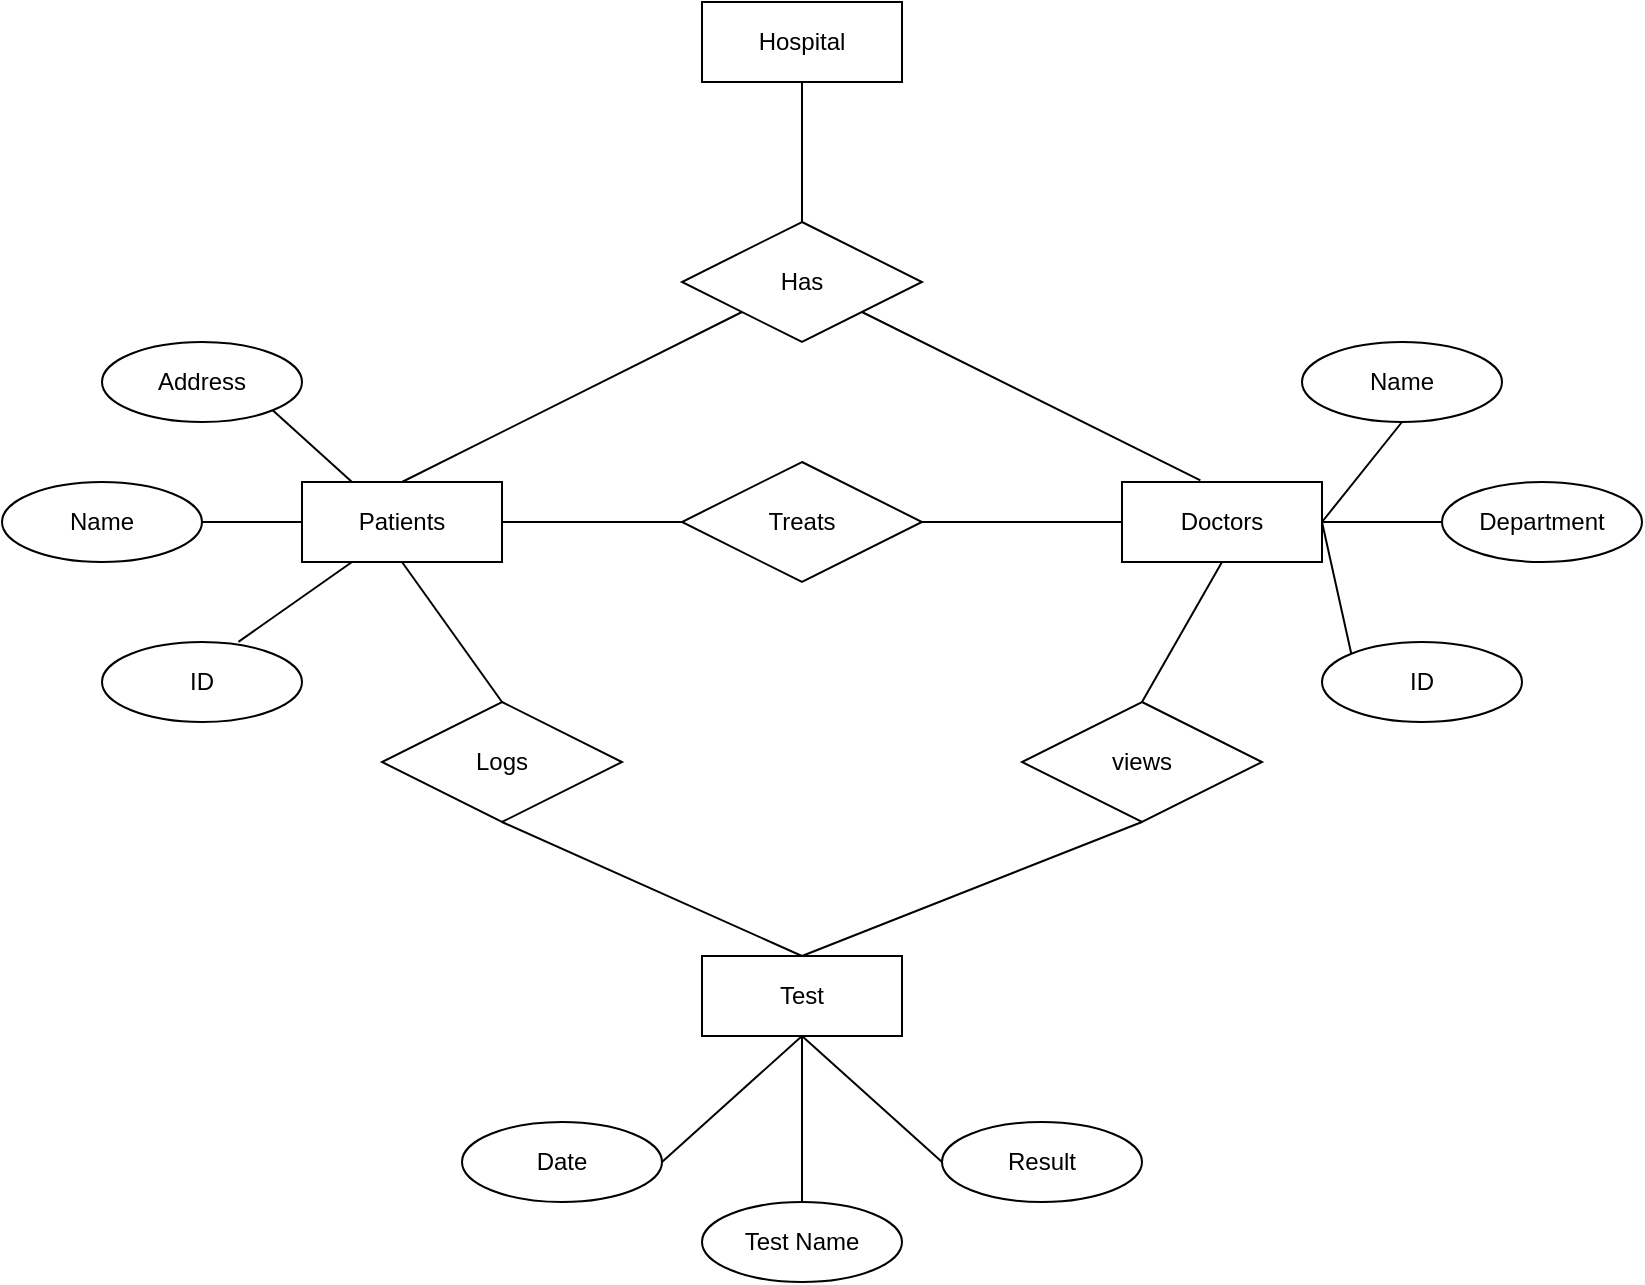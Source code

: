 <mxfile version="21.0.6" type="device"><diagram id="R2lEEEUBdFMjLlhIrx00" name="Page-1"><mxGraphModel dx="1245" dy="800" grid="1" gridSize="10" guides="1" tooltips="1" connect="1" arrows="1" fold="1" page="1" pageScale="1" pageWidth="850" pageHeight="1100" math="0" shadow="0" extFonts="Permanent Marker^https://fonts.googleapis.com/css?family=Permanent+Marker"><root><mxCell id="0"/><mxCell id="1" parent="0"/><mxCell id="jN9SOZwPeG86JY3AW5En-1" value="Hospital" style="whiteSpace=wrap;html=1;align=center;" vertex="1" parent="1"><mxGeometry x="360" y="320" width="100" height="40" as="geometry"/></mxCell><mxCell id="jN9SOZwPeG86JY3AW5En-2" value="Has" style="shape=rhombus;perimeter=rhombusPerimeter;whiteSpace=wrap;html=1;align=center;" vertex="1" parent="1"><mxGeometry x="350" y="430" width="120" height="60" as="geometry"/></mxCell><mxCell id="jN9SOZwPeG86JY3AW5En-3" value="Doctors" style="whiteSpace=wrap;html=1;align=center;" vertex="1" parent="1"><mxGeometry x="570" y="560" width="100" height="40" as="geometry"/></mxCell><mxCell id="jN9SOZwPeG86JY3AW5En-4" value="Patients" style="whiteSpace=wrap;html=1;align=center;" vertex="1" parent="1"><mxGeometry x="160" y="560" width="100" height="40" as="geometry"/></mxCell><mxCell id="jN9SOZwPeG86JY3AW5En-5" value="" style="endArrow=none;html=1;rounded=0;exitX=0.5;exitY=1;exitDx=0;exitDy=0;entryX=0.5;entryY=0;entryDx=0;entryDy=0;" edge="1" parent="1" source="jN9SOZwPeG86JY3AW5En-1" target="jN9SOZwPeG86JY3AW5En-2"><mxGeometry relative="1" as="geometry"><mxPoint x="350" y="560" as="sourcePoint"/><mxPoint x="510" y="560" as="targetPoint"/></mxGeometry></mxCell><mxCell id="jN9SOZwPeG86JY3AW5En-6" value="" style="endArrow=none;html=1;rounded=0;entryX=0;entryY=1;entryDx=0;entryDy=0;exitX=0.5;exitY=0;exitDx=0;exitDy=0;" edge="1" parent="1" source="jN9SOZwPeG86JY3AW5En-4" target="jN9SOZwPeG86JY3AW5En-2"><mxGeometry relative="1" as="geometry"><mxPoint x="350" y="560" as="sourcePoint"/><mxPoint x="510" y="560" as="targetPoint"/></mxGeometry></mxCell><mxCell id="jN9SOZwPeG86JY3AW5En-7" value="" style="endArrow=none;html=1;rounded=0;entryX=1;entryY=1;entryDx=0;entryDy=0;exitX=0.392;exitY=-0.021;exitDx=0;exitDy=0;exitPerimeter=0;" edge="1" parent="1" source="jN9SOZwPeG86JY3AW5En-3" target="jN9SOZwPeG86JY3AW5En-2"><mxGeometry relative="1" as="geometry"><mxPoint x="350" y="560" as="sourcePoint"/><mxPoint x="510" y="560" as="targetPoint"/></mxGeometry></mxCell><mxCell id="jN9SOZwPeG86JY3AW5En-8" value="Treats" style="shape=rhombus;perimeter=rhombusPerimeter;whiteSpace=wrap;html=1;align=center;" vertex="1" parent="1"><mxGeometry x="350" y="550" width="120" height="60" as="geometry"/></mxCell><mxCell id="jN9SOZwPeG86JY3AW5En-9" value="" style="endArrow=none;html=1;rounded=0;entryX=0;entryY=0.5;entryDx=0;entryDy=0;exitX=1;exitY=0.5;exitDx=0;exitDy=0;" edge="1" parent="1" source="jN9SOZwPeG86JY3AW5En-8" target="jN9SOZwPeG86JY3AW5En-3"><mxGeometry relative="1" as="geometry"><mxPoint x="350" y="560" as="sourcePoint"/><mxPoint x="510" y="560" as="targetPoint"/></mxGeometry></mxCell><mxCell id="jN9SOZwPeG86JY3AW5En-10" value="" style="endArrow=none;html=1;rounded=0;entryX=0;entryY=0.5;entryDx=0;entryDy=0;exitX=1;exitY=0.5;exitDx=0;exitDy=0;" edge="1" parent="1" source="jN9SOZwPeG86JY3AW5En-4" target="jN9SOZwPeG86JY3AW5En-8"><mxGeometry relative="1" as="geometry"><mxPoint x="350" y="560" as="sourcePoint"/><mxPoint x="510" y="560" as="targetPoint"/></mxGeometry></mxCell><mxCell id="jN9SOZwPeG86JY3AW5En-11" value="Test" style="whiteSpace=wrap;html=1;align=center;" vertex="1" parent="1"><mxGeometry x="360" y="797" width="100" height="40" as="geometry"/></mxCell><mxCell id="jN9SOZwPeG86JY3AW5En-15" value="Logs" style="shape=rhombus;perimeter=rhombusPerimeter;whiteSpace=wrap;html=1;align=center;" vertex="1" parent="1"><mxGeometry x="200" y="670" width="120" height="60" as="geometry"/></mxCell><mxCell id="jN9SOZwPeG86JY3AW5En-19" value="" style="endArrow=none;html=1;rounded=0;exitX=0.5;exitY=1;exitDx=0;exitDy=0;entryX=0.5;entryY=0;entryDx=0;entryDy=0;" edge="1" parent="1" source="jN9SOZwPeG86JY3AW5En-4" target="jN9SOZwPeG86JY3AW5En-15"><mxGeometry relative="1" as="geometry"><mxPoint x="350" y="560" as="sourcePoint"/><mxPoint x="510" y="560" as="targetPoint"/></mxGeometry></mxCell><mxCell id="jN9SOZwPeG86JY3AW5En-20" value="" style="endArrow=none;html=1;rounded=0;exitX=0.5;exitY=1;exitDx=0;exitDy=0;entryX=0.5;entryY=0;entryDx=0;entryDy=0;" edge="1" parent="1" source="jN9SOZwPeG86JY3AW5En-15" target="jN9SOZwPeG86JY3AW5En-11"><mxGeometry relative="1" as="geometry"><mxPoint x="350" y="560" as="sourcePoint"/><mxPoint x="510" y="560" as="targetPoint"/></mxGeometry></mxCell><mxCell id="jN9SOZwPeG86JY3AW5En-21" value="views" style="shape=rhombus;perimeter=rhombusPerimeter;whiteSpace=wrap;html=1;align=center;" vertex="1" parent="1"><mxGeometry x="520" y="670" width="120" height="60" as="geometry"/></mxCell><mxCell id="jN9SOZwPeG86JY3AW5En-22" value="" style="endArrow=none;html=1;rounded=0;entryX=0.5;entryY=1;entryDx=0;entryDy=0;exitX=0.5;exitY=0;exitDx=0;exitDy=0;" edge="1" parent="1" source="jN9SOZwPeG86JY3AW5En-21" target="jN9SOZwPeG86JY3AW5En-3"><mxGeometry relative="1" as="geometry"><mxPoint x="350" y="560" as="sourcePoint"/><mxPoint x="510" y="560" as="targetPoint"/></mxGeometry></mxCell><mxCell id="jN9SOZwPeG86JY3AW5En-23" value="" style="endArrow=none;html=1;rounded=0;entryX=0.5;entryY=1;entryDx=0;entryDy=0;exitX=0.5;exitY=0;exitDx=0;exitDy=0;" edge="1" parent="1" source="jN9SOZwPeG86JY3AW5En-11" target="jN9SOZwPeG86JY3AW5En-21"><mxGeometry relative="1" as="geometry"><mxPoint x="350" y="560" as="sourcePoint"/><mxPoint x="510" y="560" as="targetPoint"/></mxGeometry></mxCell><mxCell id="jN9SOZwPeG86JY3AW5En-24" value="Name" style="ellipse;whiteSpace=wrap;html=1;align=center;" vertex="1" parent="1"><mxGeometry x="10" y="560" width="100" height="40" as="geometry"/></mxCell><mxCell id="jN9SOZwPeG86JY3AW5En-25" value="ID" style="ellipse;whiteSpace=wrap;html=1;align=center;" vertex="1" parent="1"><mxGeometry x="60" y="640" width="100" height="40" as="geometry"/></mxCell><mxCell id="jN9SOZwPeG86JY3AW5En-26" value="Address" style="ellipse;whiteSpace=wrap;html=1;align=center;" vertex="1" parent="1"><mxGeometry x="60" y="490" width="100" height="40" as="geometry"/></mxCell><mxCell id="jN9SOZwPeG86JY3AW5En-27" value="Name" style="ellipse;whiteSpace=wrap;html=1;align=center;" vertex="1" parent="1"><mxGeometry x="660" y="490" width="100" height="40" as="geometry"/></mxCell><mxCell id="jN9SOZwPeG86JY3AW5En-28" value="Department" style="ellipse;whiteSpace=wrap;html=1;align=center;" vertex="1" parent="1"><mxGeometry x="730" y="560" width="100" height="40" as="geometry"/></mxCell><mxCell id="jN9SOZwPeG86JY3AW5En-29" value="ID" style="ellipse;whiteSpace=wrap;html=1;align=center;" vertex="1" parent="1"><mxGeometry x="670" y="640" width="100" height="40" as="geometry"/></mxCell><mxCell id="jN9SOZwPeG86JY3AW5En-30" style="edgeStyle=orthogonalEdgeStyle;rounded=0;orthogonalLoop=1;jettySize=auto;html=1;exitX=0.5;exitY=1;exitDx=0;exitDy=0;" edge="1" parent="1" source="jN9SOZwPeG86JY3AW5En-29" target="jN9SOZwPeG86JY3AW5En-29"><mxGeometry relative="1" as="geometry"/></mxCell><mxCell id="jN9SOZwPeG86JY3AW5En-31" value="Test Name" style="ellipse;whiteSpace=wrap;html=1;align=center;" vertex="1" parent="1"><mxGeometry x="360" y="920" width="100" height="40" as="geometry"/></mxCell><mxCell id="jN9SOZwPeG86JY3AW5En-32" value="Date" style="ellipse;whiteSpace=wrap;html=1;align=center;" vertex="1" parent="1"><mxGeometry x="240" y="880" width="100" height="40" as="geometry"/></mxCell><mxCell id="jN9SOZwPeG86JY3AW5En-33" value="Result" style="ellipse;whiteSpace=wrap;html=1;align=center;" vertex="1" parent="1"><mxGeometry x="480" y="880" width="100" height="40" as="geometry"/></mxCell><mxCell id="jN9SOZwPeG86JY3AW5En-34" value="" style="endArrow=none;html=1;rounded=0;exitX=1;exitY=1;exitDx=0;exitDy=0;entryX=0.25;entryY=0;entryDx=0;entryDy=0;" edge="1" parent="1" source="jN9SOZwPeG86JY3AW5En-26" target="jN9SOZwPeG86JY3AW5En-4"><mxGeometry relative="1" as="geometry"><mxPoint x="350" y="560" as="sourcePoint"/><mxPoint x="510" y="560" as="targetPoint"/></mxGeometry></mxCell><mxCell id="jN9SOZwPeG86JY3AW5En-35" value="" style="endArrow=none;html=1;rounded=0;exitX=1;exitY=0.5;exitDx=0;exitDy=0;entryX=0;entryY=0.5;entryDx=0;entryDy=0;" edge="1" parent="1" source="jN9SOZwPeG86JY3AW5En-24" target="jN9SOZwPeG86JY3AW5En-4"><mxGeometry relative="1" as="geometry"><mxPoint x="350" y="560" as="sourcePoint"/><mxPoint x="510" y="560" as="targetPoint"/></mxGeometry></mxCell><mxCell id="jN9SOZwPeG86JY3AW5En-36" value="" style="endArrow=none;html=1;rounded=0;exitX=0.682;exitY=-0.002;exitDx=0;exitDy=0;exitPerimeter=0;entryX=0.25;entryY=1;entryDx=0;entryDy=0;" edge="1" parent="1" source="jN9SOZwPeG86JY3AW5En-25" target="jN9SOZwPeG86JY3AW5En-4"><mxGeometry relative="1" as="geometry"><mxPoint x="350" y="560" as="sourcePoint"/><mxPoint x="510" y="560" as="targetPoint"/></mxGeometry></mxCell><mxCell id="jN9SOZwPeG86JY3AW5En-37" value="" style="endArrow=none;html=1;rounded=0;entryX=0.5;entryY=1;entryDx=0;entryDy=0;exitX=0.5;exitY=0;exitDx=0;exitDy=0;" edge="1" parent="1" source="jN9SOZwPeG86JY3AW5En-31" target="jN9SOZwPeG86JY3AW5En-11"><mxGeometry relative="1" as="geometry"><mxPoint x="350" y="780" as="sourcePoint"/><mxPoint x="510" y="780" as="targetPoint"/></mxGeometry></mxCell><mxCell id="jN9SOZwPeG86JY3AW5En-38" value="" style="endArrow=none;html=1;rounded=0;entryX=0.5;entryY=1;entryDx=0;entryDy=0;exitX=1;exitY=0.5;exitDx=0;exitDy=0;" edge="1" parent="1" source="jN9SOZwPeG86JY3AW5En-32" target="jN9SOZwPeG86JY3AW5En-11"><mxGeometry relative="1" as="geometry"><mxPoint x="350" y="780" as="sourcePoint"/><mxPoint x="510" y="780" as="targetPoint"/></mxGeometry></mxCell><mxCell id="jN9SOZwPeG86JY3AW5En-39" value="" style="endArrow=none;html=1;rounded=0;entryX=0;entryY=0.5;entryDx=0;entryDy=0;exitX=0.5;exitY=1;exitDx=0;exitDy=0;" edge="1" parent="1" source="jN9SOZwPeG86JY3AW5En-11" target="jN9SOZwPeG86JY3AW5En-33"><mxGeometry relative="1" as="geometry"><mxPoint x="410" y="840" as="sourcePoint"/><mxPoint x="510" y="780" as="targetPoint"/></mxGeometry></mxCell><mxCell id="jN9SOZwPeG86JY3AW5En-40" value="" style="endArrow=none;html=1;rounded=0;entryX=0;entryY=0.5;entryDx=0;entryDy=0;exitX=1;exitY=0.5;exitDx=0;exitDy=0;" edge="1" parent="1" source="jN9SOZwPeG86JY3AW5En-3" target="jN9SOZwPeG86JY3AW5En-28"><mxGeometry relative="1" as="geometry"><mxPoint x="350" y="670" as="sourcePoint"/><mxPoint x="510" y="670" as="targetPoint"/></mxGeometry></mxCell><mxCell id="jN9SOZwPeG86JY3AW5En-41" value="" style="endArrow=none;html=1;rounded=0;entryX=0.5;entryY=1;entryDx=0;entryDy=0;exitX=1;exitY=0.5;exitDx=0;exitDy=0;" edge="1" parent="1" source="jN9SOZwPeG86JY3AW5En-3" target="jN9SOZwPeG86JY3AW5En-27"><mxGeometry relative="1" as="geometry"><mxPoint x="350" y="670" as="sourcePoint"/><mxPoint x="510" y="670" as="targetPoint"/></mxGeometry></mxCell><mxCell id="jN9SOZwPeG86JY3AW5En-42" value="" style="endArrow=none;html=1;rounded=0;entryX=0;entryY=0;entryDx=0;entryDy=0;" edge="1" parent="1" target="jN9SOZwPeG86JY3AW5En-29"><mxGeometry relative="1" as="geometry"><mxPoint x="670" y="580" as="sourcePoint"/><mxPoint x="510" y="670" as="targetPoint"/></mxGeometry></mxCell></root></mxGraphModel></diagram></mxfile>